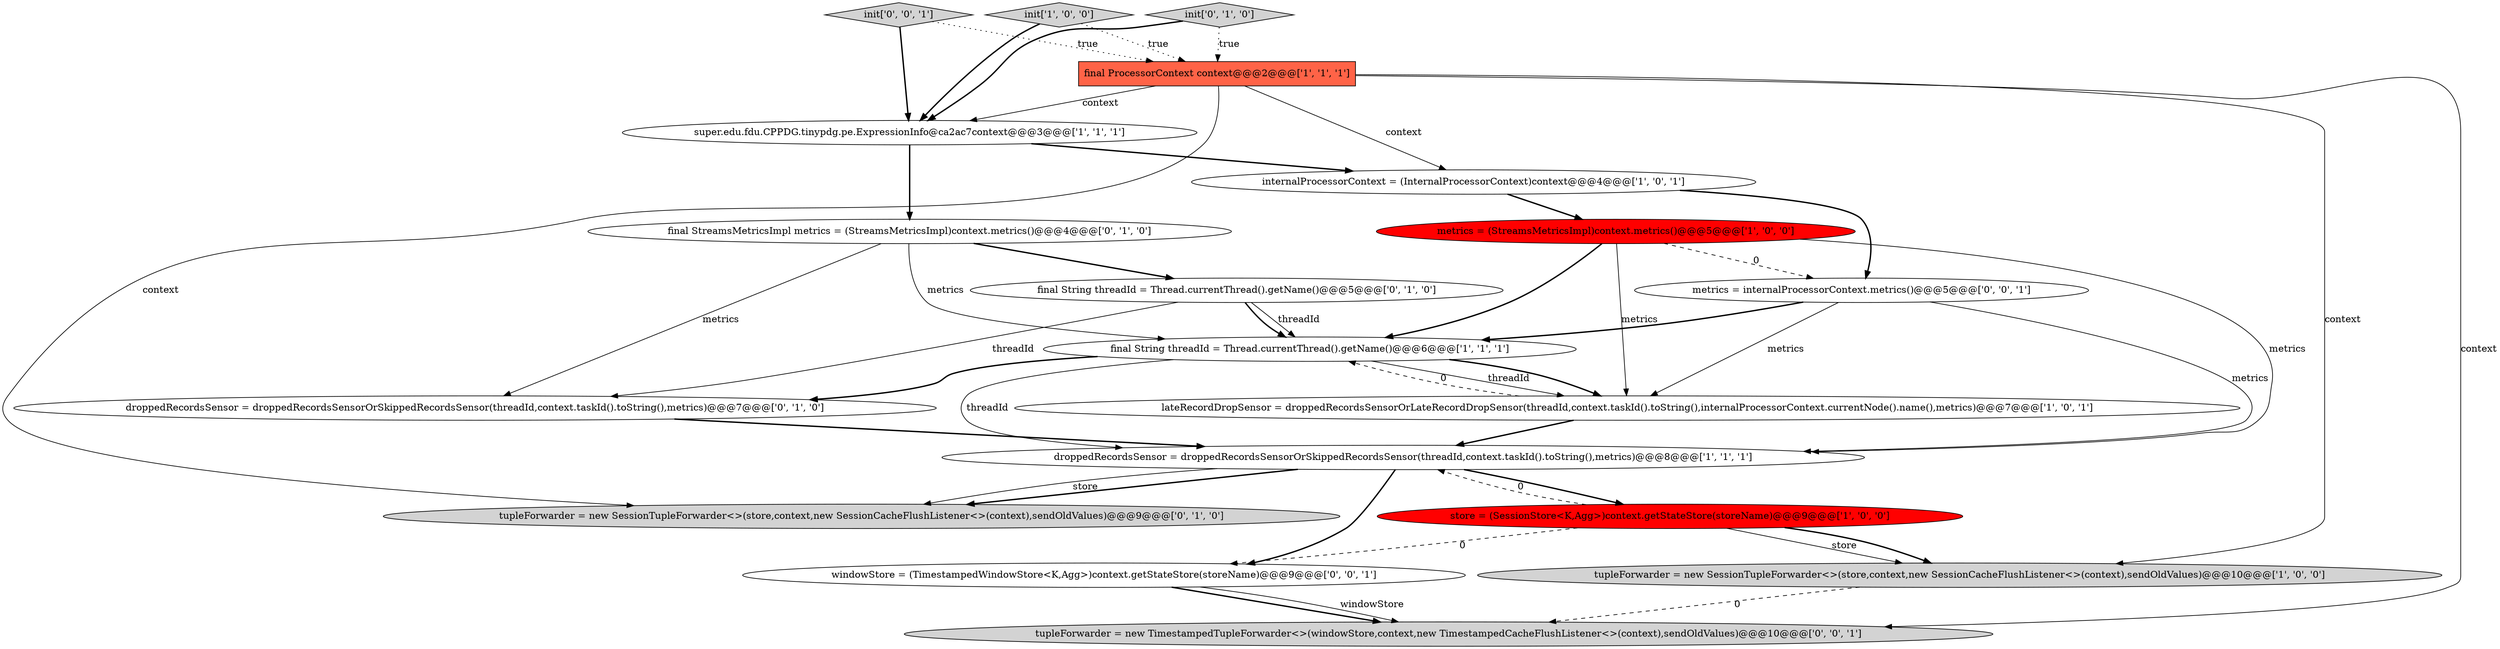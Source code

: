 digraph {
13 [style = filled, label = "tupleForwarder = new SessionTupleForwarder<>(store,context,new SessionCacheFlushListener<>(context),sendOldValues)@@@9@@@['0', '1', '0']", fillcolor = lightgray, shape = ellipse image = "AAA0AAABBB2BBB"];
12 [style = filled, label = "final String threadId = Thread.currentThread().getName()@@@5@@@['0', '1', '0']", fillcolor = white, shape = ellipse image = "AAA0AAABBB2BBB"];
2 [style = filled, label = "final String threadId = Thread.currentThread().getName()@@@6@@@['1', '1', '1']", fillcolor = white, shape = ellipse image = "AAA0AAABBB1BBB"];
7 [style = filled, label = "final ProcessorContext context@@@2@@@['1', '1', '1']", fillcolor = tomato, shape = box image = "AAA0AAABBB1BBB"];
10 [style = filled, label = "init['0', '1', '0']", fillcolor = lightgray, shape = diamond image = "AAA0AAABBB2BBB"];
15 [style = filled, label = "windowStore = (TimestampedWindowStore<K,Agg>)context.getStateStore(storeName)@@@9@@@['0', '0', '1']", fillcolor = white, shape = ellipse image = "AAA0AAABBB3BBB"];
17 [style = filled, label = "metrics = internalProcessorContext.metrics()@@@5@@@['0', '0', '1']", fillcolor = white, shape = ellipse image = "AAA0AAABBB3BBB"];
0 [style = filled, label = "lateRecordDropSensor = droppedRecordsSensorOrLateRecordDropSensor(threadId,context.taskId().toString(),internalProcessorContext.currentNode().name(),metrics)@@@7@@@['1', '0', '1']", fillcolor = white, shape = ellipse image = "AAA0AAABBB1BBB"];
11 [style = filled, label = "droppedRecordsSensor = droppedRecordsSensorOrSkippedRecordsSensor(threadId,context.taskId().toString(),metrics)@@@7@@@['0', '1', '0']", fillcolor = white, shape = ellipse image = "AAA0AAABBB2BBB"];
8 [style = filled, label = "internalProcessorContext = (InternalProcessorContext)context@@@4@@@['1', '0', '1']", fillcolor = white, shape = ellipse image = "AAA0AAABBB1BBB"];
4 [style = filled, label = "init['1', '0', '0']", fillcolor = lightgray, shape = diamond image = "AAA0AAABBB1BBB"];
14 [style = filled, label = "final StreamsMetricsImpl metrics = (StreamsMetricsImpl)context.metrics()@@@4@@@['0', '1', '0']", fillcolor = white, shape = ellipse image = "AAA0AAABBB2BBB"];
18 [style = filled, label = "tupleForwarder = new TimestampedTupleForwarder<>(windowStore,context,new TimestampedCacheFlushListener<>(context),sendOldValues)@@@10@@@['0', '0', '1']", fillcolor = lightgray, shape = ellipse image = "AAA0AAABBB3BBB"];
16 [style = filled, label = "init['0', '0', '1']", fillcolor = lightgray, shape = diamond image = "AAA0AAABBB3BBB"];
9 [style = filled, label = "super.edu.fdu.CPPDG.tinypdg.pe.ExpressionInfo@ca2ac7context@@@3@@@['1', '1', '1']", fillcolor = white, shape = ellipse image = "AAA0AAABBB1BBB"];
1 [style = filled, label = "droppedRecordsSensor = droppedRecordsSensorOrSkippedRecordsSensor(threadId,context.taskId().toString(),metrics)@@@8@@@['1', '1', '1']", fillcolor = white, shape = ellipse image = "AAA0AAABBB1BBB"];
3 [style = filled, label = "metrics = (StreamsMetricsImpl)context.metrics()@@@5@@@['1', '0', '0']", fillcolor = red, shape = ellipse image = "AAA1AAABBB1BBB"];
6 [style = filled, label = "store = (SessionStore<K,Agg>)context.getStateStore(storeName)@@@9@@@['1', '0', '0']", fillcolor = red, shape = ellipse image = "AAA1AAABBB1BBB"];
5 [style = filled, label = "tupleForwarder = new SessionTupleForwarder<>(store,context,new SessionCacheFlushListener<>(context),sendOldValues)@@@10@@@['1', '0', '0']", fillcolor = lightgray, shape = ellipse image = "AAA0AAABBB1BBB"];
3->0 [style = solid, label="metrics"];
4->9 [style = bold, label=""];
6->5 [style = solid, label="store"];
6->1 [style = dashed, label="0"];
3->17 [style = dashed, label="0"];
2->0 [style = solid, label="threadId"];
7->9 [style = solid, label="context"];
11->1 [style = bold, label=""];
2->1 [style = solid, label="threadId"];
7->8 [style = solid, label="context"];
1->15 [style = bold, label=""];
8->3 [style = bold, label=""];
4->7 [style = dotted, label="true"];
17->1 [style = solid, label="metrics"];
5->18 [style = dashed, label="0"];
9->8 [style = bold, label=""];
15->18 [style = bold, label=""];
7->13 [style = solid, label="context"];
7->18 [style = solid, label="context"];
1->13 [style = bold, label=""];
12->2 [style = solid, label="threadId"];
8->17 [style = bold, label=""];
16->7 [style = dotted, label="true"];
6->5 [style = bold, label=""];
12->2 [style = bold, label=""];
2->0 [style = bold, label=""];
1->6 [style = bold, label=""];
3->2 [style = bold, label=""];
17->2 [style = bold, label=""];
1->13 [style = solid, label="store"];
6->15 [style = dashed, label="0"];
0->1 [style = bold, label=""];
7->5 [style = solid, label="context"];
14->12 [style = bold, label=""];
9->14 [style = bold, label=""];
14->2 [style = solid, label="metrics"];
12->11 [style = solid, label="threadId"];
14->11 [style = solid, label="metrics"];
17->0 [style = solid, label="metrics"];
10->7 [style = dotted, label="true"];
0->2 [style = dashed, label="0"];
15->18 [style = solid, label="windowStore"];
10->9 [style = bold, label=""];
2->11 [style = bold, label=""];
16->9 [style = bold, label=""];
3->1 [style = solid, label="metrics"];
}
